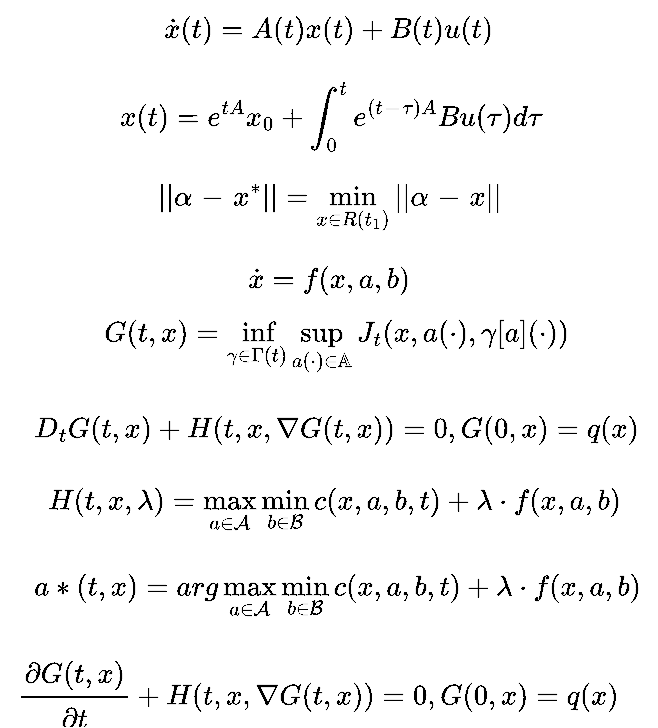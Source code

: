 <mxfile version="20.7.4" type="device"><diagram id="TusP6UBy0QLA0-mnDYCz" name="Page-1"><mxGraphModel dx="398" dy="242" grid="0" gridSize="10" guides="0" tooltips="1" connect="1" arrows="1" fold="1" page="0" pageScale="1" pageWidth="850" pageHeight="1100" math="1" shadow="0"><root><mxCell id="0"/><mxCell id="1" parent="0"/><mxCell id="GYSqesANEdkXyHcTEjo5-1" value="$$\dot{x}(t) = A(t)x(t) + B(t)u(t)$$" style="text;html=1;strokeColor=none;fillColor=none;align=center;verticalAlign=middle;whiteSpace=wrap;rounded=0;" vertex="1" parent="1"><mxGeometry x="218" y="108" width="319" height="30" as="geometry"/></mxCell><mxCell id="GYSqesANEdkXyHcTEjo5-2" value="$$x(t) = e^{tA} x_0 + \int_0^t e^{(t - \tau)A} B u(\tau) d\tau$$" style="text;html=1;strokeColor=none;fillColor=none;align=center;verticalAlign=middle;whiteSpace=wrap;rounded=0;" vertex="1" parent="1"><mxGeometry x="219" y="151" width="319" height="30" as="geometry"/></mxCell><mxCell id="GYSqesANEdkXyHcTEjo5-3" value="$$ || \alpha - x^*|| = \min_{ x \in R(t_1) } || \alpha - x|| $$" style="text;html=1;strokeColor=none;fillColor=none;align=center;verticalAlign=middle;whiteSpace=wrap;rounded=0;" vertex="1" parent="1"><mxGeometry x="218" y="197" width="319" height="30" as="geometry"/></mxCell><mxCell id="GYSqesANEdkXyHcTEjo5-4" value="$$ \dot{x} = f(x, a, b) $$" style="text;html=1;strokeColor=none;fillColor=none;align=center;verticalAlign=middle;whiteSpace=wrap;rounded=0;" vertex="1" parent="1"><mxGeometry x="218" y="233" width="319" height="30" as="geometry"/></mxCell><mxCell id="GYSqesANEdkXyHcTEjo5-5" value="$$ G(t, x) = \inf_{\gamma \in \Gamma(t)} \sup_{a (\cdot) \in \mathbb{A}} J_t(x, a(\cdot), \gamma[a](\cdot)) $$" style="text;html=1;strokeColor=none;fillColor=none;align=center;verticalAlign=middle;whiteSpace=wrap;rounded=0;" vertex="1" parent="1"><mxGeometry x="222" y="266" width="319" height="30" as="geometry"/></mxCell><mxCell id="GYSqesANEdkXyHcTEjo5-6" value="$$ D_t G(t, x) + H(t, x, ∇G(t, x)) = 0, G(0, x) = q(x) $$" style="text;html=1;strokeColor=none;fillColor=none;align=center;verticalAlign=middle;whiteSpace=wrap;rounded=0;" vertex="1" parent="1"><mxGeometry x="222" y="308" width="319" height="30" as="geometry"/></mxCell><mxCell id="GYSqesANEdkXyHcTEjo5-8" value="$$ H(t, x, \lambda) = \max_{a\in \mathcal{A}} \min_{b\in \mathcal{B}} c(x, a, b, t) + \lambda · f(x, a, b) $$" style="text;html=1;strokeColor=none;fillColor=none;align=center;verticalAlign=middle;whiteSpace=wrap;rounded=0;" vertex="1" parent="1"><mxGeometry x="221" y="348" width="319" height="30" as="geometry"/></mxCell><mxCell id="GYSqesANEdkXyHcTEjo5-9" value="$$ a*(t, x) = arg \max_{a\in\mathcal{A}} \min_{b\in\mathcal{B}} c(x, a, b, t) + λ · f(x, a, b) $$" style="text;html=1;strokeColor=none;fillColor=none;align=center;verticalAlign=middle;whiteSpace=wrap;rounded=0;" vertex="1" parent="1"><mxGeometry x="222" y="391" width="319" height="30" as="geometry"/></mxCell><mxCell id="GYSqesANEdkXyHcTEjo5-10" value="$$ \cfrac{\partial G(t, x)}{\partial t} + H(t, x, ∇G(t, x)) = 0, G(0, x) = q(x) $$" style="text;html=1;strokeColor=none;fillColor=none;align=center;verticalAlign=middle;whiteSpace=wrap;rounded=0;" vertex="1" parent="1"><mxGeometry x="213" y="441" width="319" height="30" as="geometry"/></mxCell></root></mxGraphModel></diagram></mxfile>